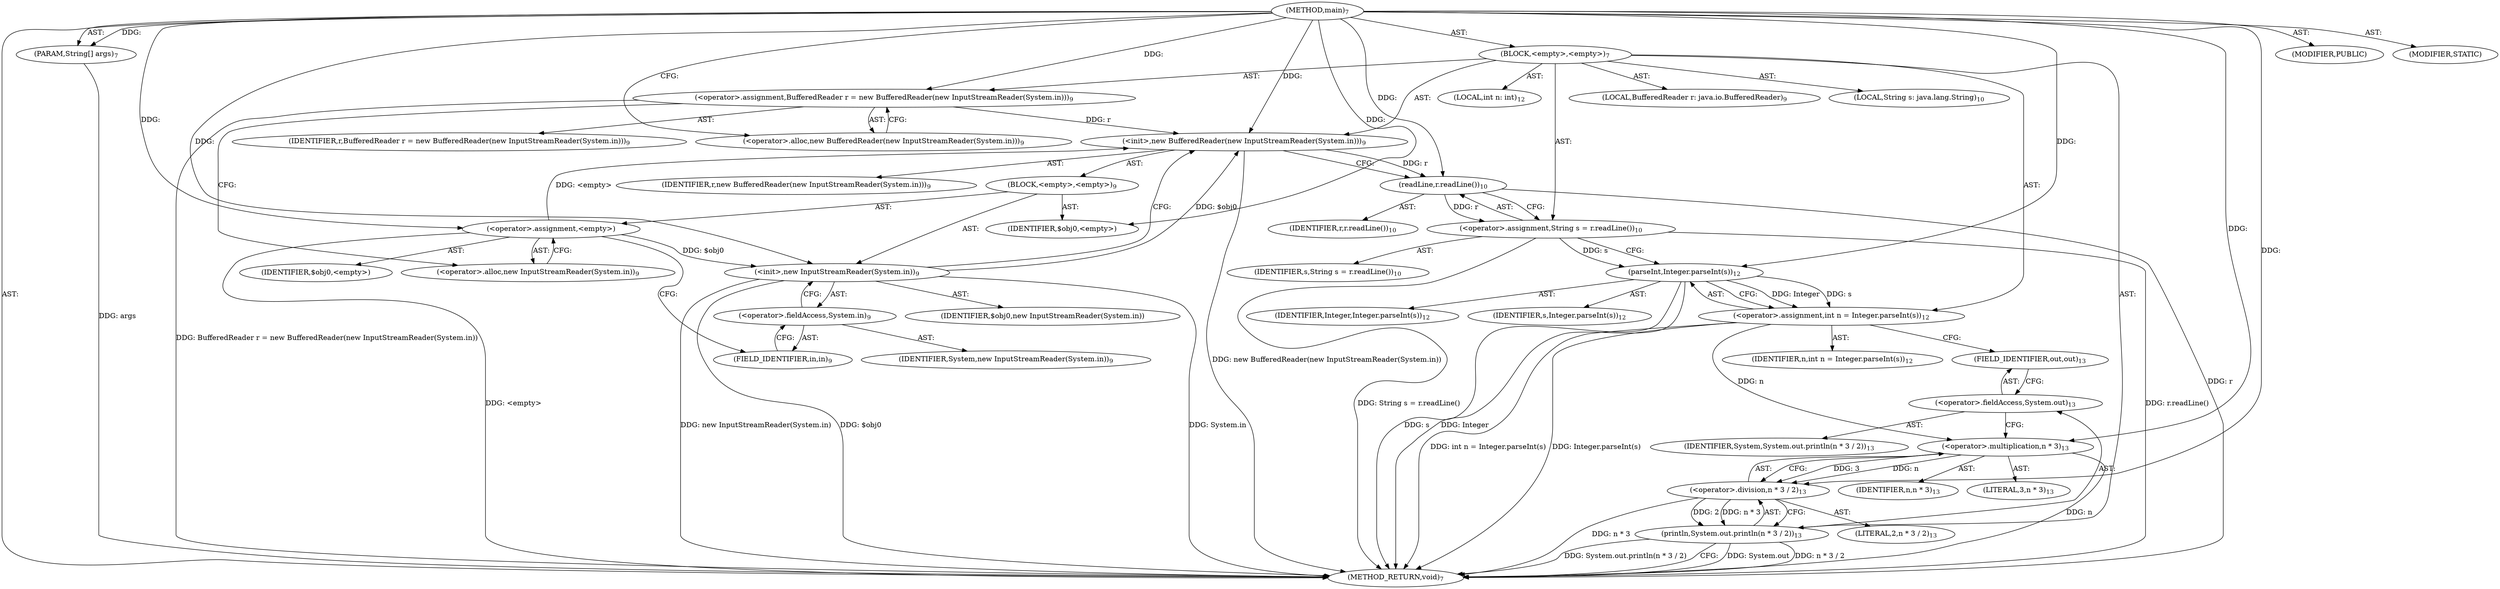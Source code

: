 digraph "main" {  
"19" [label = <(METHOD,main)<SUB>7</SUB>> ]
"20" [label = <(PARAM,String[] args)<SUB>7</SUB>> ]
"21" [label = <(BLOCK,&lt;empty&gt;,&lt;empty&gt;)<SUB>7</SUB>> ]
"4" [label = <(LOCAL,BufferedReader r: java.io.BufferedReader)<SUB>9</SUB>> ]
"22" [label = <(&lt;operator&gt;.assignment,BufferedReader r = new BufferedReader(new InputStreamReader(System.in)))<SUB>9</SUB>> ]
"23" [label = <(IDENTIFIER,r,BufferedReader r = new BufferedReader(new InputStreamReader(System.in)))<SUB>9</SUB>> ]
"24" [label = <(&lt;operator&gt;.alloc,new BufferedReader(new InputStreamReader(System.in)))<SUB>9</SUB>> ]
"25" [label = <(&lt;init&gt;,new BufferedReader(new InputStreamReader(System.in)))<SUB>9</SUB>> ]
"3" [label = <(IDENTIFIER,r,new BufferedReader(new InputStreamReader(System.in)))<SUB>9</SUB>> ]
"26" [label = <(BLOCK,&lt;empty&gt;,&lt;empty&gt;)<SUB>9</SUB>> ]
"27" [label = <(&lt;operator&gt;.assignment,&lt;empty&gt;)> ]
"28" [label = <(IDENTIFIER,$obj0,&lt;empty&gt;)> ]
"29" [label = <(&lt;operator&gt;.alloc,new InputStreamReader(System.in))<SUB>9</SUB>> ]
"30" [label = <(&lt;init&gt;,new InputStreamReader(System.in))<SUB>9</SUB>> ]
"31" [label = <(IDENTIFIER,$obj0,new InputStreamReader(System.in))> ]
"32" [label = <(&lt;operator&gt;.fieldAccess,System.in)<SUB>9</SUB>> ]
"33" [label = <(IDENTIFIER,System,new InputStreamReader(System.in))<SUB>9</SUB>> ]
"34" [label = <(FIELD_IDENTIFIER,in,in)<SUB>9</SUB>> ]
"35" [label = <(IDENTIFIER,$obj0,&lt;empty&gt;)> ]
"36" [label = <(LOCAL,String s: java.lang.String)<SUB>10</SUB>> ]
"37" [label = <(&lt;operator&gt;.assignment,String s = r.readLine())<SUB>10</SUB>> ]
"38" [label = <(IDENTIFIER,s,String s = r.readLine())<SUB>10</SUB>> ]
"39" [label = <(readLine,r.readLine())<SUB>10</SUB>> ]
"40" [label = <(IDENTIFIER,r,r.readLine())<SUB>10</SUB>> ]
"41" [label = <(LOCAL,int n: int)<SUB>12</SUB>> ]
"42" [label = <(&lt;operator&gt;.assignment,int n = Integer.parseInt(s))<SUB>12</SUB>> ]
"43" [label = <(IDENTIFIER,n,int n = Integer.parseInt(s))<SUB>12</SUB>> ]
"44" [label = <(parseInt,Integer.parseInt(s))<SUB>12</SUB>> ]
"45" [label = <(IDENTIFIER,Integer,Integer.parseInt(s))<SUB>12</SUB>> ]
"46" [label = <(IDENTIFIER,s,Integer.parseInt(s))<SUB>12</SUB>> ]
"47" [label = <(println,System.out.println(n * 3 / 2))<SUB>13</SUB>> ]
"48" [label = <(&lt;operator&gt;.fieldAccess,System.out)<SUB>13</SUB>> ]
"49" [label = <(IDENTIFIER,System,System.out.println(n * 3 / 2))<SUB>13</SUB>> ]
"50" [label = <(FIELD_IDENTIFIER,out,out)<SUB>13</SUB>> ]
"51" [label = <(&lt;operator&gt;.division,n * 3 / 2)<SUB>13</SUB>> ]
"52" [label = <(&lt;operator&gt;.multiplication,n * 3)<SUB>13</SUB>> ]
"53" [label = <(IDENTIFIER,n,n * 3)<SUB>13</SUB>> ]
"54" [label = <(LITERAL,3,n * 3)<SUB>13</SUB>> ]
"55" [label = <(LITERAL,2,n * 3 / 2)<SUB>13</SUB>> ]
"56" [label = <(MODIFIER,PUBLIC)> ]
"57" [label = <(MODIFIER,STATIC)> ]
"58" [label = <(METHOD_RETURN,void)<SUB>7</SUB>> ]
  "19" -> "20"  [ label = "AST: "] 
  "19" -> "21"  [ label = "AST: "] 
  "19" -> "56"  [ label = "AST: "] 
  "19" -> "57"  [ label = "AST: "] 
  "19" -> "58"  [ label = "AST: "] 
  "21" -> "4"  [ label = "AST: "] 
  "21" -> "22"  [ label = "AST: "] 
  "21" -> "25"  [ label = "AST: "] 
  "21" -> "36"  [ label = "AST: "] 
  "21" -> "37"  [ label = "AST: "] 
  "21" -> "41"  [ label = "AST: "] 
  "21" -> "42"  [ label = "AST: "] 
  "21" -> "47"  [ label = "AST: "] 
  "22" -> "23"  [ label = "AST: "] 
  "22" -> "24"  [ label = "AST: "] 
  "25" -> "3"  [ label = "AST: "] 
  "25" -> "26"  [ label = "AST: "] 
  "26" -> "27"  [ label = "AST: "] 
  "26" -> "30"  [ label = "AST: "] 
  "26" -> "35"  [ label = "AST: "] 
  "27" -> "28"  [ label = "AST: "] 
  "27" -> "29"  [ label = "AST: "] 
  "30" -> "31"  [ label = "AST: "] 
  "30" -> "32"  [ label = "AST: "] 
  "32" -> "33"  [ label = "AST: "] 
  "32" -> "34"  [ label = "AST: "] 
  "37" -> "38"  [ label = "AST: "] 
  "37" -> "39"  [ label = "AST: "] 
  "39" -> "40"  [ label = "AST: "] 
  "42" -> "43"  [ label = "AST: "] 
  "42" -> "44"  [ label = "AST: "] 
  "44" -> "45"  [ label = "AST: "] 
  "44" -> "46"  [ label = "AST: "] 
  "47" -> "48"  [ label = "AST: "] 
  "47" -> "51"  [ label = "AST: "] 
  "48" -> "49"  [ label = "AST: "] 
  "48" -> "50"  [ label = "AST: "] 
  "51" -> "52"  [ label = "AST: "] 
  "51" -> "55"  [ label = "AST: "] 
  "52" -> "53"  [ label = "AST: "] 
  "52" -> "54"  [ label = "AST: "] 
  "22" -> "29"  [ label = "CFG: "] 
  "25" -> "39"  [ label = "CFG: "] 
  "37" -> "44"  [ label = "CFG: "] 
  "42" -> "50"  [ label = "CFG: "] 
  "47" -> "58"  [ label = "CFG: "] 
  "24" -> "22"  [ label = "CFG: "] 
  "39" -> "37"  [ label = "CFG: "] 
  "44" -> "42"  [ label = "CFG: "] 
  "48" -> "52"  [ label = "CFG: "] 
  "51" -> "47"  [ label = "CFG: "] 
  "27" -> "34"  [ label = "CFG: "] 
  "30" -> "25"  [ label = "CFG: "] 
  "50" -> "48"  [ label = "CFG: "] 
  "52" -> "51"  [ label = "CFG: "] 
  "29" -> "27"  [ label = "CFG: "] 
  "32" -> "30"  [ label = "CFG: "] 
  "34" -> "32"  [ label = "CFG: "] 
  "19" -> "24"  [ label = "CFG: "] 
  "20" -> "58"  [ label = "DDG: args"] 
  "22" -> "58"  [ label = "DDG: BufferedReader r = new BufferedReader(new InputStreamReader(System.in))"] 
  "27" -> "58"  [ label = "DDG: &lt;empty&gt;"] 
  "30" -> "58"  [ label = "DDG: $obj0"] 
  "30" -> "58"  [ label = "DDG: System.in"] 
  "30" -> "58"  [ label = "DDG: new InputStreamReader(System.in)"] 
  "25" -> "58"  [ label = "DDG: new BufferedReader(new InputStreamReader(System.in))"] 
  "39" -> "58"  [ label = "DDG: r"] 
  "37" -> "58"  [ label = "DDG: r.readLine()"] 
  "37" -> "58"  [ label = "DDG: String s = r.readLine()"] 
  "44" -> "58"  [ label = "DDG: s"] 
  "42" -> "58"  [ label = "DDG: Integer.parseInt(s)"] 
  "42" -> "58"  [ label = "DDG: int n = Integer.parseInt(s)"] 
  "47" -> "58"  [ label = "DDG: System.out"] 
  "52" -> "58"  [ label = "DDG: n"] 
  "51" -> "58"  [ label = "DDG: n * 3"] 
  "47" -> "58"  [ label = "DDG: n * 3 / 2"] 
  "47" -> "58"  [ label = "DDG: System.out.println(n * 3 / 2)"] 
  "44" -> "58"  [ label = "DDG: Integer"] 
  "19" -> "20"  [ label = "DDG: "] 
  "19" -> "22"  [ label = "DDG: "] 
  "39" -> "37"  [ label = "DDG: r"] 
  "44" -> "42"  [ label = "DDG: Integer"] 
  "44" -> "42"  [ label = "DDG: s"] 
  "22" -> "25"  [ label = "DDG: r"] 
  "19" -> "25"  [ label = "DDG: "] 
  "27" -> "25"  [ label = "DDG: &lt;empty&gt;"] 
  "30" -> "25"  [ label = "DDG: $obj0"] 
  "51" -> "47"  [ label = "DDG: n * 3"] 
  "51" -> "47"  [ label = "DDG: 2"] 
  "19" -> "27"  [ label = "DDG: "] 
  "19" -> "35"  [ label = "DDG: "] 
  "25" -> "39"  [ label = "DDG: r"] 
  "19" -> "39"  [ label = "DDG: "] 
  "19" -> "44"  [ label = "DDG: "] 
  "37" -> "44"  [ label = "DDG: s"] 
  "52" -> "51"  [ label = "DDG: n"] 
  "52" -> "51"  [ label = "DDG: 3"] 
  "19" -> "51"  [ label = "DDG: "] 
  "27" -> "30"  [ label = "DDG: $obj0"] 
  "19" -> "30"  [ label = "DDG: "] 
  "42" -> "52"  [ label = "DDG: n"] 
  "19" -> "52"  [ label = "DDG: "] 
}
